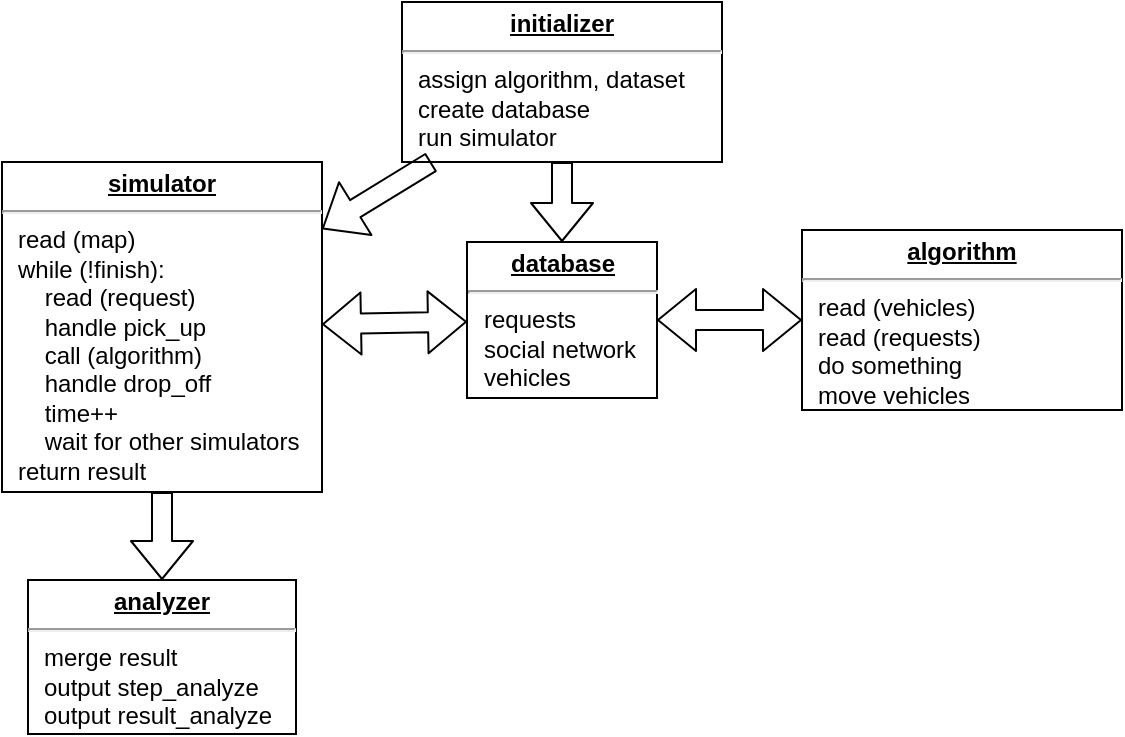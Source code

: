 <mxfile version="11.3.0" type="device" pages="1"><diagram id="mlW1EnS3jp4i4nOl2AFq" name="Page-1"><mxGraphModel dx="1424" dy="593" grid="0" gridSize="10" guides="1" tooltips="1" connect="1" arrows="1" fold="1" page="0" pageScale="1" pageWidth="827" pageHeight="1169" math="0" shadow="0"><root><mxCell id="0"/><mxCell id="1" parent="0"/><mxCell id="E84pIPXVLBgHzGxYiWdi-6" value="&lt;p style=&quot;margin: 0px ; margin-top: 4px ; text-align: center ; text-decoration: underline&quot;&gt;&lt;b&gt;initializer&lt;/b&gt;&lt;/p&gt;&lt;hr&gt;&lt;p style=&quot;margin: 0px ; margin-left: 8px&quot;&gt;assign algorithm, dataset&lt;/p&gt;&lt;p style=&quot;margin: 0px ; margin-left: 8px&quot;&gt;create database&lt;/p&gt;&lt;p style=&quot;margin: 0px ; margin-left: 8px&quot;&gt;run simulator&lt;/p&gt;" style="verticalAlign=top;align=left;overflow=fill;fontSize=12;fontFamily=Helvetica;html=1;" parent="1" vertex="1"><mxGeometry x="154" y="350" width="160" height="80" as="geometry"/></mxCell><mxCell id="E84pIPXVLBgHzGxYiWdi-7" value="&lt;p style=&quot;margin: 0px ; margin-top: 4px ; text-align: center ; text-decoration: underline&quot;&gt;&lt;b&gt;database&lt;/b&gt;&lt;/p&gt;&lt;hr&gt;&lt;p style=&quot;margin: 0px ; margin-left: 8px&quot;&gt;requests&lt;/p&gt;&lt;p style=&quot;margin: 0px ; margin-left: 8px&quot;&gt;social network&lt;/p&gt;&lt;p style=&quot;margin: 0px ; margin-left: 8px&quot;&gt;vehicles&lt;/p&gt;" style="verticalAlign=top;align=left;overflow=fill;fontSize=12;fontFamily=Helvetica;html=1;" parent="1" vertex="1"><mxGeometry x="186.5" y="470" width="95" height="78" as="geometry"/></mxCell><mxCell id="E84pIPXVLBgHzGxYiWdi-8" value="&lt;p style=&quot;margin: 0px ; margin-top: 4px ; text-align: center ; text-decoration: underline&quot;&gt;&lt;b&gt;analyzer&lt;/b&gt;&lt;/p&gt;&lt;hr&gt;&lt;p style=&quot;margin: 0px ; margin-left: 8px&quot;&gt;merge result&lt;/p&gt;&lt;p style=&quot;margin: 0px ; margin-left: 8px&quot;&gt;output step_analyze&lt;/p&gt;&lt;p style=&quot;margin: 0px ; margin-left: 8px&quot;&gt;output result_analyze&lt;/p&gt;" style="verticalAlign=top;align=left;overflow=fill;fontSize=12;fontFamily=Helvetica;html=1;" parent="1" vertex="1"><mxGeometry x="-33" y="639" width="134" height="77" as="geometry"/></mxCell><mxCell id="E84pIPXVLBgHzGxYiWdi-10" value="" style="shape=flexArrow;endArrow=classic;html=1;" parent="1" source="E84pIPXVLBgHzGxYiWdi-6" target="E84pIPXVLBgHzGxYiWdi-14" edge="1"><mxGeometry width="50" height="50" relative="1" as="geometry"><mxPoint x="328" y="383" as="sourcePoint"/><mxPoint x="229.485" y="394" as="targetPoint"/></mxGeometry></mxCell><mxCell id="E84pIPXVLBgHzGxYiWdi-12" value="" style="shape=flexArrow;endArrow=classic;startArrow=classic;html=1;" parent="1" source="E84pIPXVLBgHzGxYiWdi-14" target="E84pIPXVLBgHzGxYiWdi-7" edge="1"><mxGeometry width="50" height="50" relative="1" as="geometry"><mxPoint x="319" y="394" as="sourcePoint"/><mxPoint x="569" y="294" as="targetPoint"/></mxGeometry></mxCell><mxCell id="E84pIPXVLBgHzGxYiWdi-14" value="&lt;p style=&quot;margin: 0px ; margin-top: 4px ; text-align: center ; text-decoration: underline&quot;&gt;&lt;b&gt;simulator&lt;/b&gt;&lt;/p&gt;&lt;hr&gt;&lt;p style=&quot;margin: 0px ; margin-left: 8px&quot;&gt;read (map)&lt;/p&gt;&lt;p style=&quot;margin: 0px ; margin-left: 8px&quot;&gt;while (!finish):&lt;/p&gt;&lt;p style=&quot;margin: 0px ; margin-left: 8px&quot;&gt;&amp;nbsp; &amp;nbsp; read (request)&lt;/p&gt;&lt;p style=&quot;margin: 0px ; margin-left: 8px&quot;&gt;&amp;nbsp; &amp;nbsp; handle pick_up&lt;/p&gt;&lt;p style=&quot;margin: 0px ; margin-left: 8px&quot;&gt;&amp;nbsp; &amp;nbsp; call (algorithm)&lt;/p&gt;&lt;p style=&quot;margin: 0px ; margin-left: 8px&quot;&gt;&amp;nbsp; &amp;nbsp; handle drop_off&lt;/p&gt;&lt;p style=&quot;margin: 0px ; margin-left: 8px&quot;&gt;&amp;nbsp; &amp;nbsp; time++&lt;/p&gt;&lt;p style=&quot;margin: 0px ; margin-left: 8px&quot;&gt;&amp;nbsp; &amp;nbsp; wait for other simulators&lt;/p&gt;&lt;p style=&quot;margin: 0px ; margin-left: 8px&quot;&gt;return result&lt;/p&gt;" style="verticalAlign=top;align=left;overflow=fill;fontSize=12;fontFamily=Helvetica;html=1;" parent="1" vertex="1"><mxGeometry x="-46" y="430" width="160" height="165" as="geometry"/></mxCell><mxCell id="E84pIPXVLBgHzGxYiWdi-15" value="" style="shape=flexArrow;endArrow=classic;startArrow=classic;html=1;" parent="1" source="E84pIPXVLBgHzGxYiWdi-7" target="E84pIPXVLBgHzGxYiWdi-17" edge="1"><mxGeometry width="50" height="50" relative="1" as="geometry"><mxPoint x="354.5" y="493.5" as="sourcePoint"/><mxPoint x="404.5" y="443.5" as="targetPoint"/></mxGeometry></mxCell><mxCell id="E84pIPXVLBgHzGxYiWdi-17" value="&lt;p style=&quot;margin: 0px ; margin-top: 4px ; text-align: center ; text-decoration: underline&quot;&gt;&lt;b&gt;algorithm&lt;/b&gt;&lt;/p&gt;&lt;hr&gt;&lt;p style=&quot;margin: 0px ; margin-left: 8px&quot;&gt;read (vehicles)&lt;/p&gt;&lt;p style=&quot;margin: 0px ; margin-left: 8px&quot;&gt;read (requests)&lt;/p&gt;&lt;p style=&quot;margin: 0px ; margin-left: 8px&quot;&gt;do something&lt;/p&gt;&lt;p style=&quot;margin: 0px ; margin-left: 8px&quot;&gt;move vehicles&lt;/p&gt;" style="verticalAlign=top;align=left;overflow=fill;fontSize=12;fontFamily=Helvetica;html=1;" parent="1" vertex="1"><mxGeometry x="354" y="464" width="160" height="90" as="geometry"/></mxCell><mxCell id="E84pIPXVLBgHzGxYiWdi-18" value="" style="shape=flexArrow;endArrow=classic;html=1;" parent="1" source="E84pIPXVLBgHzGxYiWdi-14" target="E84pIPXVLBgHzGxYiWdi-8" edge="1"><mxGeometry width="50" height="50" relative="1" as="geometry"><mxPoint x="569" y="510.996" as="sourcePoint"/><mxPoint x="678" y="494" as="targetPoint"/></mxGeometry></mxCell><mxCell id="oeIM-ZsG6Z0EgZScNLgx-1" value="" style="shape=flexArrow;endArrow=classic;html=1;" parent="1" source="E84pIPXVLBgHzGxYiWdi-6" target="E84pIPXVLBgHzGxYiWdi-7" edge="1"><mxGeometry width="50" height="50" relative="1" as="geometry"><mxPoint x="419" y="302" as="sourcePoint"/><mxPoint x="469" y="252" as="targetPoint"/></mxGeometry></mxCell></root></mxGraphModel></diagram></mxfile>